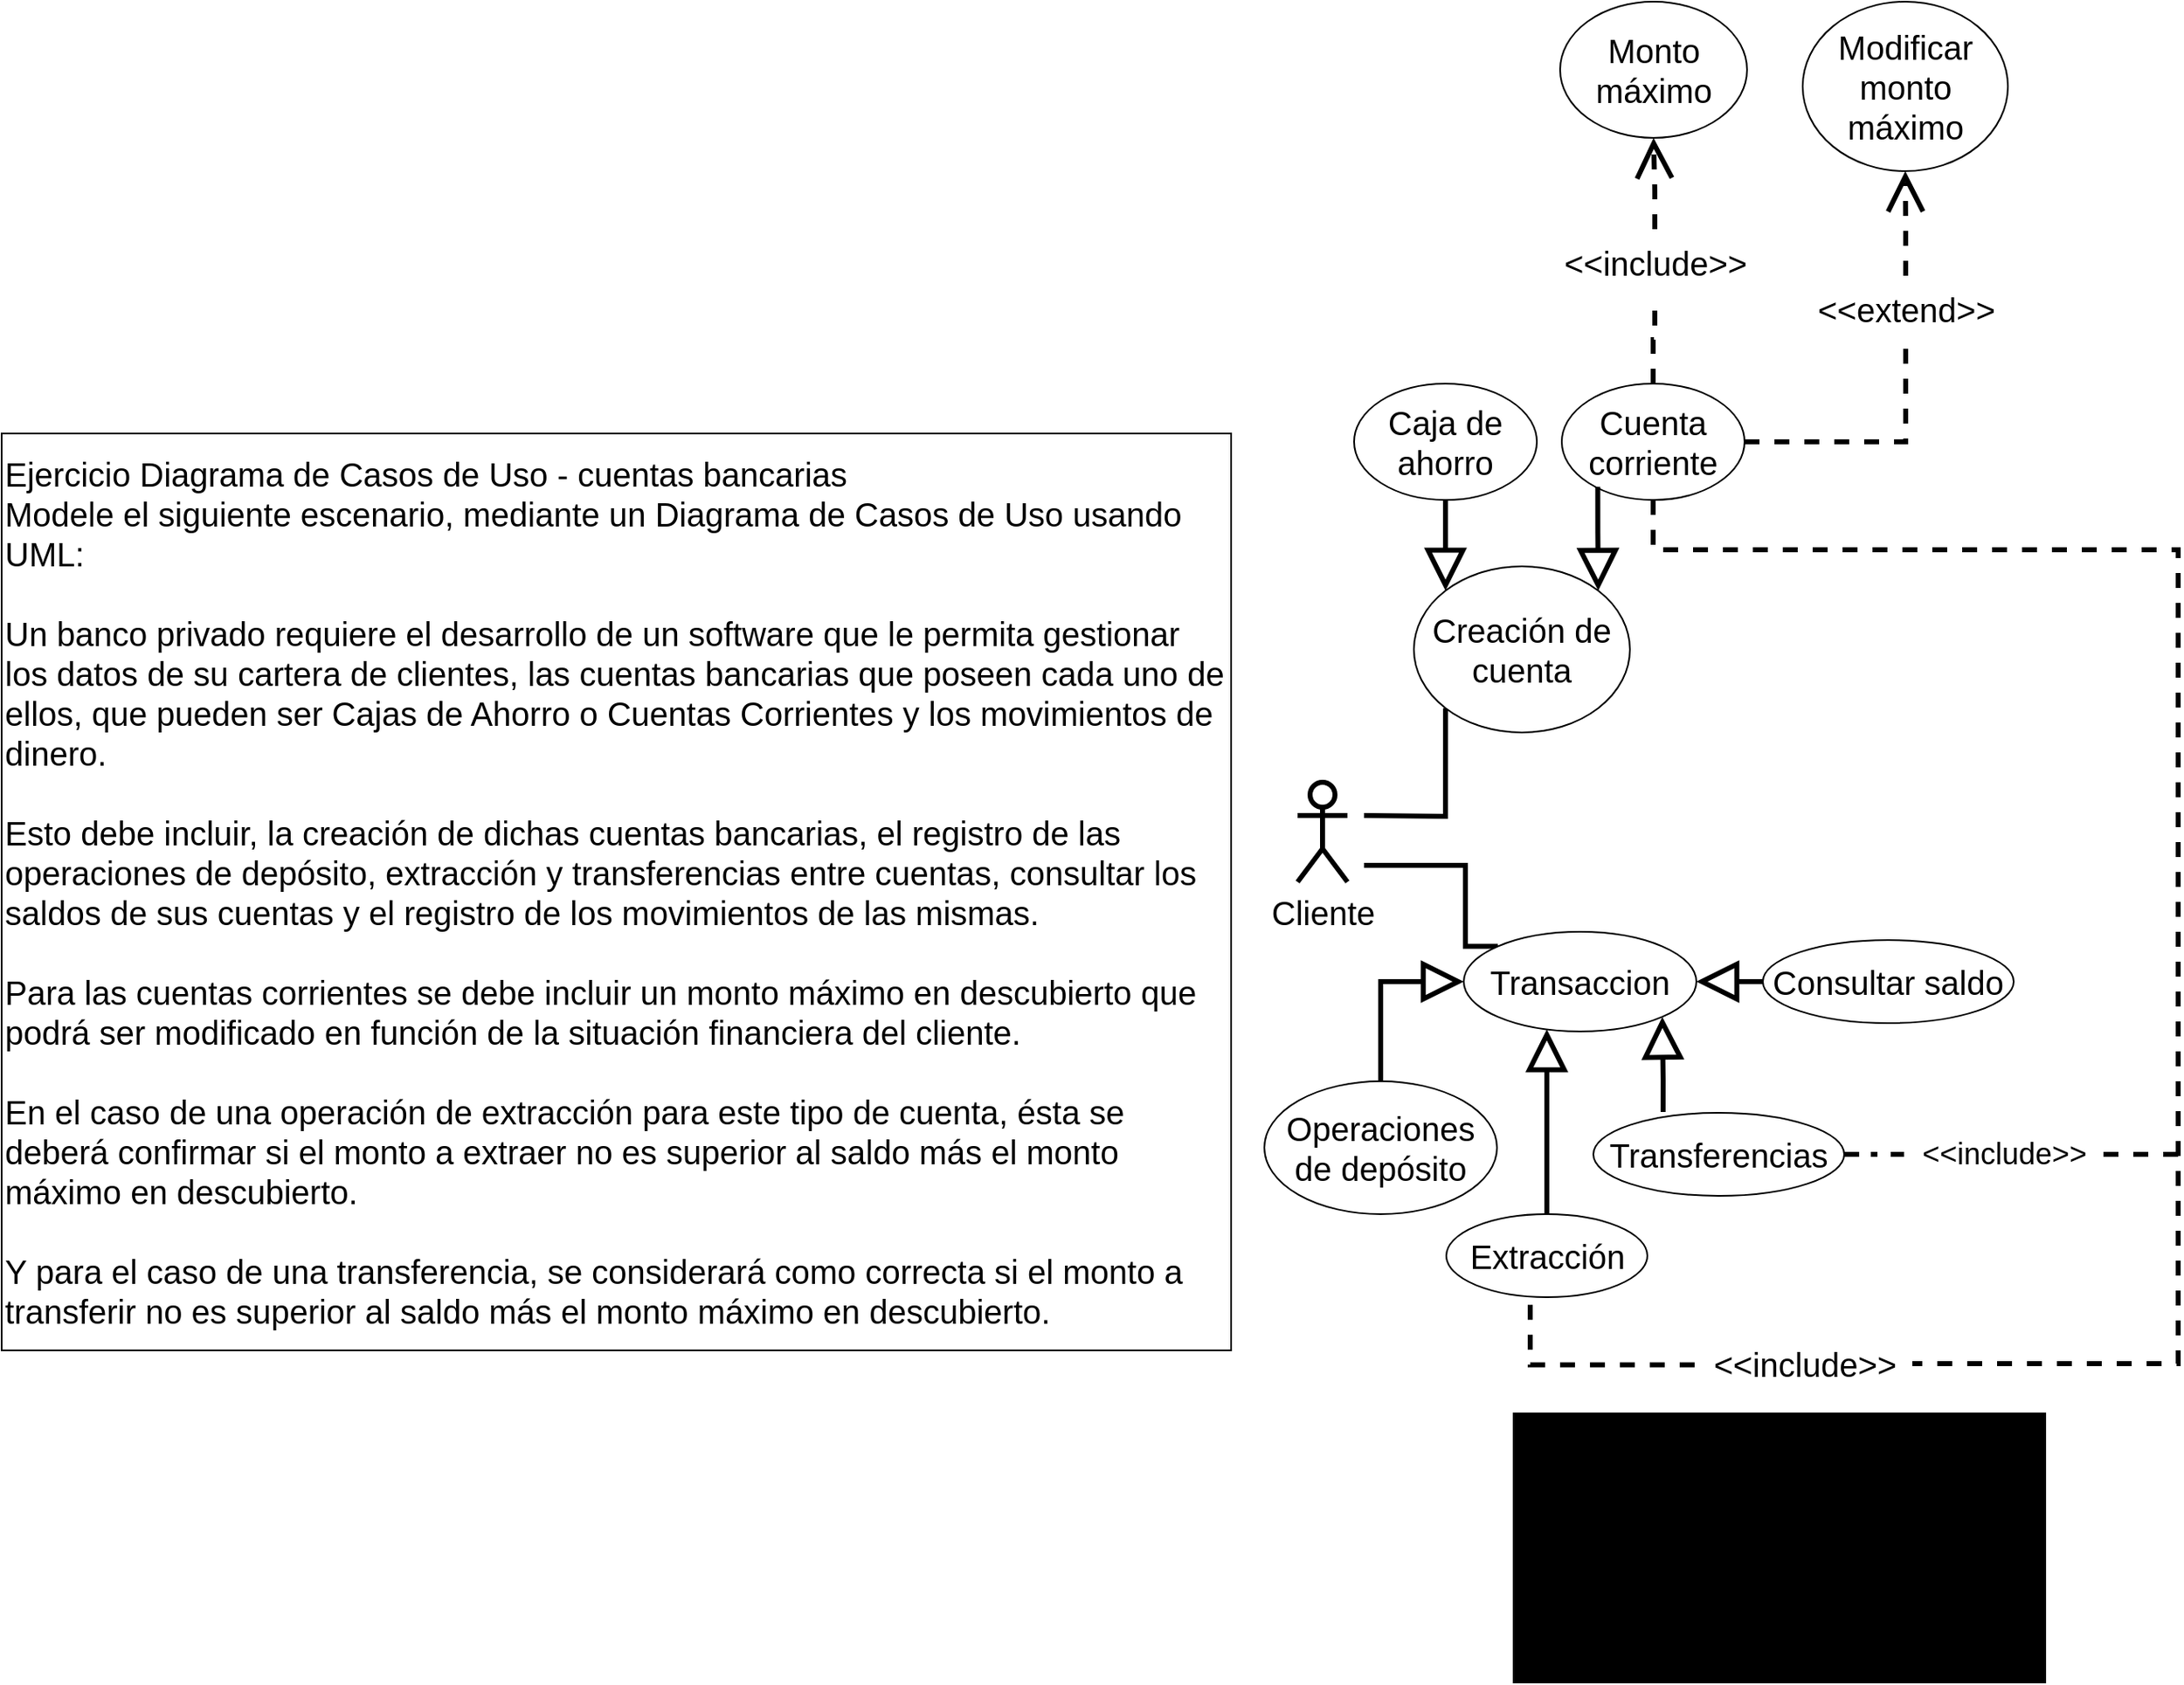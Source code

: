 <mxfile version="27.0.9">
  <diagram name="Página-1" id="-wFxdBlby1XKPPebEJTD">
    <mxGraphModel dx="1694" dy="1122" grid="1" gridSize="10" guides="1" tooltips="1" connect="1" arrows="1" fold="1" page="1" pageScale="1" pageWidth="1169" pageHeight="827" math="0" shadow="0">
      <root>
        <mxCell id="0" />
        <mxCell id="1" parent="0" />
        <mxCell id="Rsvjbp8aXM3X0UAH0wtk-1" value="Ejercicio Diagrama de Casos de Uso - cuentas bancarias&lt;br&gt;Modele el siguiente escenario, mediante un Diagrama de Casos de Uso usando UML:&lt;br&gt;&lt;br&gt;Un banco privado requiere el desarrollo de un software que le permita gestionar los datos de su cartera de clientes, las cuentas bancarias que poseen cada uno de ellos, que pueden ser Cajas de Ahorro o Cuentas Corrientes y los movimientos de dinero. &lt;br&gt;&lt;br&gt;Esto debe incluir, la creación de dichas cuentas bancarias, el registro de las operaciones de depósito, extracción y transferencias entre cuentas, consultar los saldos de sus cuentas y el registro de los movimientos de las mismas.&lt;br&gt;&lt;br&gt;Para las cuentas corrientes se debe incluir un monto máximo en descubierto que podrá ser modificado en función de la situación financiera del cliente.&lt;br&gt;&lt;br&gt;En el caso de una operación de extracción para este tipo de cuenta, ésta se deberá confirmar si el monto a extraer no es superior al saldo más el monto máximo en descubierto. &lt;br&gt;&lt;br&gt;Y para el caso de una transferencia, se considerará como correcta si el monto a transferir no es superior al saldo más el monto máximo en descubierto." style="rounded=0;whiteSpace=wrap;html=1;fontSize=20;align=left;" parent="1" vertex="1">
          <mxGeometry x="-580" y="-310" width="740" height="552" as="geometry" />
        </mxCell>
        <mxCell id="ypm9jg2qYDRxB8w1VdLN-7" style="edgeStyle=orthogonalEdgeStyle;rounded=0;orthogonalLoop=1;jettySize=auto;html=1;entryX=0;entryY=1;entryDx=0;entryDy=0;endArrow=none;startFill=0;strokeWidth=3;" edge="1" parent="1" target="ypm9jg2qYDRxB8w1VdLN-6">
          <mxGeometry relative="1" as="geometry">
            <mxPoint x="240" y="-80" as="sourcePoint" />
          </mxGeometry>
        </mxCell>
        <mxCell id="ypm9jg2qYDRxB8w1VdLN-11" style="edgeStyle=orthogonalEdgeStyle;rounded=0;orthogonalLoop=1;jettySize=auto;html=1;entryX=0;entryY=0;entryDx=0;entryDy=0;endArrow=none;startFill=0;strokeWidth=3;" edge="1" parent="1" target="ypm9jg2qYDRxB8w1VdLN-10">
          <mxGeometry relative="1" as="geometry">
            <mxPoint x="240" y="-50" as="sourcePoint" />
            <Array as="points">
              <mxPoint x="301" y="-50" />
            </Array>
          </mxGeometry>
        </mxCell>
        <mxCell id="ypm9jg2qYDRxB8w1VdLN-1" value="Cliente" style="shape=umlActor;verticalLabelPosition=bottom;verticalAlign=top;html=1;outlineConnect=0;strokeWidth=3;fontSize=20;" vertex="1" parent="1">
          <mxGeometry x="200" y="-100" width="30" height="60" as="geometry" />
        </mxCell>
        <mxCell id="ypm9jg2qYDRxB8w1VdLN-8" style="edgeStyle=orthogonalEdgeStyle;rounded=0;orthogonalLoop=1;jettySize=auto;html=1;exitX=0.5;exitY=1;exitDx=0;exitDy=0;entryX=0;entryY=0;entryDx=0;entryDy=0;endArrow=block;endFill=0;strokeWidth=3;endSize=18;" edge="1" parent="1" source="ypm9jg2qYDRxB8w1VdLN-2" target="ypm9jg2qYDRxB8w1VdLN-6">
          <mxGeometry relative="1" as="geometry" />
        </mxCell>
        <mxCell id="ypm9jg2qYDRxB8w1VdLN-2" value="Caja de ahorro" style="ellipse;whiteSpace=wrap;html=1;fontSize=20;" vertex="1" parent="1">
          <mxGeometry x="234" y="-340" width="110" height="70" as="geometry" />
        </mxCell>
        <mxCell id="ypm9jg2qYDRxB8w1VdLN-3" value="Cuenta corriente" style="ellipse;whiteSpace=wrap;html=1;fontSize=20;" vertex="1" parent="1">
          <mxGeometry x="359" y="-340" width="110" height="70" as="geometry" />
        </mxCell>
        <mxCell id="ypm9jg2qYDRxB8w1VdLN-4" value="Operaciones de depósito" style="ellipse;whiteSpace=wrap;html=1;fontSize=20;" vertex="1" parent="1">
          <mxGeometry x="180" y="80" width="140" height="80" as="geometry" />
        </mxCell>
        <mxCell id="ypm9jg2qYDRxB8w1VdLN-6" value="Creación de cuenta" style="ellipse;whiteSpace=wrap;html=1;fontSize=20;" vertex="1" parent="1">
          <mxGeometry x="270" y="-230" width="130" height="100" as="geometry" />
        </mxCell>
        <mxCell id="ypm9jg2qYDRxB8w1VdLN-9" style="edgeStyle=orthogonalEdgeStyle;rounded=0;orthogonalLoop=1;jettySize=auto;html=1;exitX=0.197;exitY=0.888;exitDx=0;exitDy=0;entryX=1;entryY=0;entryDx=0;entryDy=0;endArrow=block;endFill=0;strokeWidth=3;endSize=18;exitPerimeter=0;" edge="1" parent="1" source="ypm9jg2qYDRxB8w1VdLN-3" target="ypm9jg2qYDRxB8w1VdLN-6">
          <mxGeometry relative="1" as="geometry">
            <mxPoint x="357" y="-306" as="sourcePoint" />
            <mxPoint x="357" y="-231" as="targetPoint" />
          </mxGeometry>
        </mxCell>
        <mxCell id="ypm9jg2qYDRxB8w1VdLN-10" value="Transaccion" style="ellipse;whiteSpace=wrap;html=1;fontSize=20;" vertex="1" parent="1">
          <mxGeometry x="300" y="-10" width="140" height="60" as="geometry" />
        </mxCell>
        <mxCell id="ypm9jg2qYDRxB8w1VdLN-12" value="Extracción" style="ellipse;whiteSpace=wrap;html=1;fontSize=20;" vertex="1" parent="1">
          <mxGeometry x="289.5" y="160" width="121" height="50" as="geometry" />
        </mxCell>
        <mxCell id="ypm9jg2qYDRxB8w1VdLN-38" style="edgeStyle=orthogonalEdgeStyle;rounded=0;orthogonalLoop=1;jettySize=auto;html=1;exitX=1;exitY=0.5;exitDx=0;exitDy=0;endArrow=none;startFill=0;dashed=1;strokeWidth=3;" edge="1" parent="1" source="ypm9jg2qYDRxB8w1VdLN-39">
          <mxGeometry relative="1" as="geometry">
            <mxPoint x="730" y="124" as="targetPoint" />
          </mxGeometry>
        </mxCell>
        <mxCell id="ypm9jg2qYDRxB8w1VdLN-13" value="Transferencias" style="ellipse;whiteSpace=wrap;html=1;fontSize=20;" vertex="1" parent="1">
          <mxGeometry x="378" y="99" width="151" height="50" as="geometry" />
        </mxCell>
        <mxCell id="ypm9jg2qYDRxB8w1VdLN-14" value="Consultar saldo" style="ellipse;whiteSpace=wrap;html=1;fontSize=20;" vertex="1" parent="1">
          <mxGeometry x="480" y="-5" width="151" height="50" as="geometry" />
        </mxCell>
        <mxCell id="ypm9jg2qYDRxB8w1VdLN-16" style="edgeStyle=orthogonalEdgeStyle;rounded=0;orthogonalLoop=1;jettySize=auto;html=1;exitX=0.5;exitY=0;exitDx=0;exitDy=0;entryX=0;entryY=0.5;entryDx=0;entryDy=0;endArrow=block;endFill=0;strokeWidth=3;endSize=18;" edge="1" parent="1" source="ypm9jg2qYDRxB8w1VdLN-4" target="ypm9jg2qYDRxB8w1VdLN-10">
          <mxGeometry relative="1" as="geometry">
            <mxPoint x="250" y="-240" as="sourcePoint" />
            <mxPoint x="250" y="-165" as="targetPoint" />
          </mxGeometry>
        </mxCell>
        <mxCell id="ypm9jg2qYDRxB8w1VdLN-17" style="edgeStyle=orthogonalEdgeStyle;rounded=0;orthogonalLoop=1;jettySize=auto;html=1;exitX=0.5;exitY=0;exitDx=0;exitDy=0;endArrow=block;endFill=0;strokeWidth=3;endSize=18;" edge="1" parent="1" source="ypm9jg2qYDRxB8w1VdLN-12" target="ypm9jg2qYDRxB8w1VdLN-10">
          <mxGeometry relative="1" as="geometry">
            <mxPoint x="239" y="-260" as="sourcePoint" />
            <mxPoint x="350" y="50" as="targetPoint" />
            <Array as="points">
              <mxPoint x="350" y="80" />
              <mxPoint x="350" y="80" />
            </Array>
          </mxGeometry>
        </mxCell>
        <mxCell id="ypm9jg2qYDRxB8w1VdLN-18" style="edgeStyle=orthogonalEdgeStyle;rounded=0;orthogonalLoop=1;jettySize=auto;html=1;exitX=0.278;exitY=-0.01;exitDx=0;exitDy=0;endArrow=block;endFill=0;strokeWidth=3;endSize=18;entryX=1;entryY=1;entryDx=0;entryDy=0;exitPerimeter=0;" edge="1" parent="1" source="ypm9jg2qYDRxB8w1VdLN-13" target="ypm9jg2qYDRxB8w1VdLN-10">
          <mxGeometry relative="1" as="geometry">
            <mxPoint x="350" y="210" as="sourcePoint" />
            <mxPoint x="350" y="100" as="targetPoint" />
          </mxGeometry>
        </mxCell>
        <mxCell id="ypm9jg2qYDRxB8w1VdLN-19" style="edgeStyle=orthogonalEdgeStyle;rounded=0;orthogonalLoop=1;jettySize=auto;html=1;exitX=0;exitY=0.5;exitDx=0;exitDy=0;endArrow=block;endFill=0;strokeWidth=3;endSize=18;entryX=1;entryY=0.5;entryDx=0;entryDy=0;" edge="1" parent="1" source="ypm9jg2qYDRxB8w1VdLN-14" target="ypm9jg2qYDRxB8w1VdLN-10">
          <mxGeometry relative="1" as="geometry">
            <mxPoint x="391" y="135" as="sourcePoint" />
            <mxPoint x="390" y="70" as="targetPoint" />
          </mxGeometry>
        </mxCell>
        <mxCell id="ypm9jg2qYDRxB8w1VdLN-20" value="Monto máximo" style="ellipse;whiteSpace=wrap;html=1;fontSize=20;" vertex="1" parent="1">
          <mxGeometry x="358" y="-570" width="112.5" height="82" as="geometry" />
        </mxCell>
        <mxCell id="ypm9jg2qYDRxB8w1VdLN-21" style="edgeStyle=orthogonalEdgeStyle;rounded=0;orthogonalLoop=1;jettySize=auto;html=1;exitX=0.5;exitY=0;exitDx=0;exitDy=0;entryX=0.5;entryY=1;entryDx=0;entryDy=0;endArrow=open;endFill=0;strokeWidth=3;endSize=18;dashed=1;" edge="1" parent="1" source="ypm9jg2qYDRxB8w1VdLN-22" target="ypm9jg2qYDRxB8w1VdLN-20">
          <mxGeometry relative="1" as="geometry">
            <mxPoint x="380" y="-250" as="sourcePoint" />
            <mxPoint x="380" y="-167" as="targetPoint" />
          </mxGeometry>
        </mxCell>
        <mxCell id="ypm9jg2qYDRxB8w1VdLN-24" value="" style="edgeStyle=orthogonalEdgeStyle;rounded=0;orthogonalLoop=1;jettySize=auto;html=1;exitX=0.5;exitY=0;exitDx=0;exitDy=0;entryX=0.5;entryY=1;entryDx=0;entryDy=0;endArrow=none;endFill=0;strokeWidth=3;endSize=18;dashed=1;startFill=0;" edge="1" parent="1" source="ypm9jg2qYDRxB8w1VdLN-3" target="ypm9jg2qYDRxB8w1VdLN-22">
          <mxGeometry relative="1" as="geometry">
            <mxPoint x="414" y="-340" as="sourcePoint" />
            <mxPoint x="414" y="-428" as="targetPoint" />
          </mxGeometry>
        </mxCell>
        <mxCell id="ypm9jg2qYDRxB8w1VdLN-22" value="&amp;lt;&amp;lt;include&amp;gt;&amp;gt;" style="text;html=1;align=center;verticalAlign=middle;resizable=0;points=[];autosize=1;strokeColor=none;fillColor=none;fontSize=20;" vertex="1" parent="1">
          <mxGeometry x="350" y="-433" width="130" height="40" as="geometry" />
        </mxCell>
        <mxCell id="ypm9jg2qYDRxB8w1VdLN-25" value="Modificar monto máximo" style="ellipse;whiteSpace=wrap;html=1;fontSize=20;" vertex="1" parent="1">
          <mxGeometry x="504" y="-570" width="123.5" height="102" as="geometry" />
        </mxCell>
        <mxCell id="ypm9jg2qYDRxB8w1VdLN-28" style="edgeStyle=orthogonalEdgeStyle;rounded=0;orthogonalLoop=1;jettySize=auto;html=1;exitX=0.5;exitY=0;exitDx=0;exitDy=0;entryX=0.5;entryY=1;entryDx=0;entryDy=0;endArrow=open;endFill=0;strokeWidth=3;endSize=18;dashed=1;" edge="1" parent="1" source="ypm9jg2qYDRxB8w1VdLN-30" target="ypm9jg2qYDRxB8w1VdLN-25">
          <mxGeometry relative="1" as="geometry">
            <mxPoint x="531" y="-222" as="sourcePoint" />
            <mxPoint x="566" y="-460" as="targetPoint" />
          </mxGeometry>
        </mxCell>
        <mxCell id="ypm9jg2qYDRxB8w1VdLN-29" value="" style="edgeStyle=orthogonalEdgeStyle;rounded=0;orthogonalLoop=1;jettySize=auto;html=1;exitX=1;exitY=0.5;exitDx=0;exitDy=0;entryX=0.5;entryY=1;entryDx=0;entryDy=0;endArrow=none;endFill=0;strokeWidth=3;endSize=18;dashed=1;startFill=0;" edge="1" parent="1" target="ypm9jg2qYDRxB8w1VdLN-30" source="ypm9jg2qYDRxB8w1VdLN-3">
          <mxGeometry relative="1" as="geometry">
            <mxPoint x="479.5" y="-305" as="sourcePoint" />
            <mxPoint x="565" y="-400" as="targetPoint" />
          </mxGeometry>
        </mxCell>
        <mxCell id="ypm9jg2qYDRxB8w1VdLN-30" value="&amp;lt;&amp;lt;extend&amp;gt;&amp;gt;" style="text;html=1;align=center;verticalAlign=middle;resizable=0;points=[];autosize=1;strokeColor=none;fillColor=none;fontSize=20;" vertex="1" parent="1">
          <mxGeometry x="501" y="-405" width="130" height="40" as="geometry" />
        </mxCell>
        <mxCell id="ypm9jg2qYDRxB8w1VdLN-31" value="Si se va a realizar una extraccion debo verificar si la cuenta es Cuenta Corriente, para chequear el monto. debo incluir el caso de uso." style="rounded=0;whiteSpace=wrap;html=1;fontSize=20;align=left;fillColor=#000000;gradientColor=light-dark(#ea6b66, #ff0800);strokeColor=#000000;" vertex="1" parent="1">
          <mxGeometry x="330" y="280" width="320" height="162" as="geometry" />
        </mxCell>
        <mxCell id="ypm9jg2qYDRxB8w1VdLN-33" style="edgeStyle=orthogonalEdgeStyle;rounded=0;orthogonalLoop=1;jettySize=auto;html=1;exitX=-0.008;exitY=0.518;exitDx=0;exitDy=0;endArrow=none;endFill=0;strokeWidth=3;endSize=18;startFill=0;exitPerimeter=0;dashed=1;" edge="1" parent="1" source="ypm9jg2qYDRxB8w1VdLN-35">
          <mxGeometry relative="1" as="geometry">
            <mxPoint x="340" y="230" as="sourcePoint" />
            <mxPoint x="340" y="210" as="targetPoint" />
            <Array as="points">
              <mxPoint x="340" y="251" />
            </Array>
          </mxGeometry>
        </mxCell>
        <mxCell id="ypm9jg2qYDRxB8w1VdLN-37" value="" style="edgeStyle=orthogonalEdgeStyle;rounded=0;orthogonalLoop=1;jettySize=auto;html=1;exitX=0.5;exitY=1;exitDx=0;exitDy=0;endArrow=none;endFill=0;strokeWidth=3;endSize=18;startFill=0;dashed=1;" edge="1" parent="1" source="ypm9jg2qYDRxB8w1VdLN-3" target="ypm9jg2qYDRxB8w1VdLN-35">
          <mxGeometry relative="1" as="geometry">
            <mxPoint x="414" y="-270" as="sourcePoint" />
            <mxPoint x="340" y="210" as="targetPoint" />
            <Array as="points">
              <mxPoint x="414" y="-240" />
              <mxPoint x="730" y="-240" />
              <mxPoint x="730" y="250" />
            </Array>
          </mxGeometry>
        </mxCell>
        <mxCell id="ypm9jg2qYDRxB8w1VdLN-35" value="&amp;lt;&amp;lt;include&amp;gt;&amp;gt;" style="text;html=1;align=center;verticalAlign=middle;resizable=0;points=[];autosize=1;strokeColor=none;fillColor=none;fontSize=20;" vertex="1" parent="1">
          <mxGeometry x="440" y="230" width="130" height="40" as="geometry" />
        </mxCell>
        <mxCell id="ypm9jg2qYDRxB8w1VdLN-40" value="" style="edgeStyle=orthogonalEdgeStyle;rounded=0;orthogonalLoop=1;jettySize=auto;html=1;exitX=1;exitY=0.5;exitDx=0;exitDy=0;endArrow=none;startFill=0;dashed=1;strokeWidth=3;" edge="1" parent="1" source="ypm9jg2qYDRxB8w1VdLN-13" target="ypm9jg2qYDRxB8w1VdLN-39">
          <mxGeometry relative="1" as="geometry">
            <mxPoint x="730" y="124" as="targetPoint" />
            <mxPoint x="529" y="124" as="sourcePoint" />
          </mxGeometry>
        </mxCell>
        <mxCell id="ypm9jg2qYDRxB8w1VdLN-39" value="&amp;lt;&amp;lt;include&amp;gt;&amp;gt;" style="text;html=1;align=center;verticalAlign=middle;resizable=0;points=[];autosize=1;strokeColor=none;fillColor=none;fontSize=18;" vertex="1" parent="1">
          <mxGeometry x="565" y="104" width="120" height="40" as="geometry" />
        </mxCell>
      </root>
    </mxGraphModel>
  </diagram>
</mxfile>
